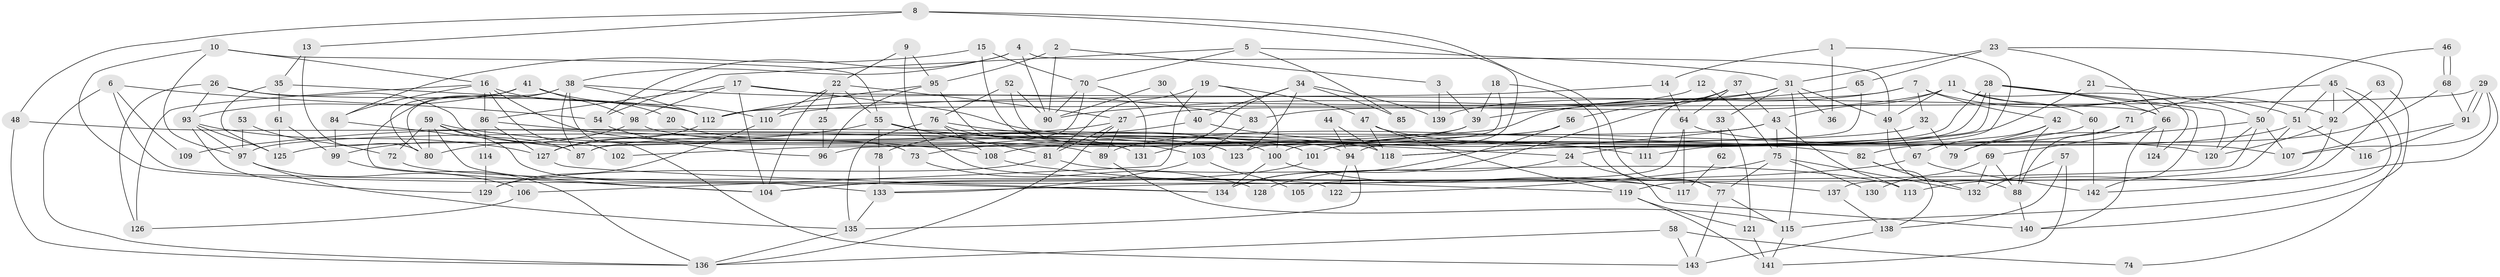 // Generated by graph-tools (version 1.1) at 2025/02/03/09/25 03:02:04]
// undirected, 143 vertices, 286 edges
graph export_dot {
graph [start="1"]
  node [color=gray90,style=filled];
  1;
  2;
  3;
  4;
  5;
  6;
  7;
  8;
  9;
  10;
  11;
  12;
  13;
  14;
  15;
  16;
  17;
  18;
  19;
  20;
  21;
  22;
  23;
  24;
  25;
  26;
  27;
  28;
  29;
  30;
  31;
  32;
  33;
  34;
  35;
  36;
  37;
  38;
  39;
  40;
  41;
  42;
  43;
  44;
  45;
  46;
  47;
  48;
  49;
  50;
  51;
  52;
  53;
  54;
  55;
  56;
  57;
  58;
  59;
  60;
  61;
  62;
  63;
  64;
  65;
  66;
  67;
  68;
  69;
  70;
  71;
  72;
  73;
  74;
  75;
  76;
  77;
  78;
  79;
  80;
  81;
  82;
  83;
  84;
  85;
  86;
  87;
  88;
  89;
  90;
  91;
  92;
  93;
  94;
  95;
  96;
  97;
  98;
  99;
  100;
  101;
  102;
  103;
  104;
  105;
  106;
  107;
  108;
  109;
  110;
  111;
  112;
  113;
  114;
  115;
  116;
  117;
  118;
  119;
  120;
  121;
  122;
  123;
  124;
  125;
  126;
  127;
  128;
  129;
  130;
  131;
  132;
  133;
  134;
  135;
  136;
  137;
  138;
  139;
  140;
  141;
  142;
  143;
  1 -- 14;
  1 -- 24;
  1 -- 36;
  2 -- 3;
  2 -- 95;
  2 -- 90;
  3 -- 39;
  3 -- 139;
  4 -- 90;
  4 -- 38;
  4 -- 49;
  4 -- 54;
  5 -- 54;
  5 -- 31;
  5 -- 70;
  5 -- 85;
  6 -- 122;
  6 -- 136;
  6 -- 54;
  6 -- 109;
  7 -- 42;
  7 -- 97;
  7 -- 32;
  7 -- 92;
  7 -- 139;
  8 -- 13;
  8 -- 77;
  8 -- 48;
  8 -- 100;
  9 -- 95;
  9 -- 22;
  9 -- 117;
  10 -- 55;
  10 -- 134;
  10 -- 16;
  10 -- 97;
  11 -- 60;
  11 -- 43;
  11 -- 49;
  11 -- 51;
  11 -- 83;
  11 -- 124;
  12 -- 75;
  12 -- 27;
  13 -- 35;
  13 -- 80;
  14 -- 110;
  14 -- 64;
  15 -- 70;
  15 -- 84;
  15 -- 123;
  16 -- 126;
  16 -- 20;
  16 -- 84;
  16 -- 86;
  16 -- 89;
  16 -- 102;
  17 -- 66;
  17 -- 104;
  17 -- 24;
  17 -- 86;
  17 -- 98;
  18 -- 39;
  18 -- 96;
  18 -- 77;
  19 -- 100;
  19 -- 81;
  19 -- 47;
  19 -- 106;
  20 -- 101;
  21 -- 50;
  21 -- 118;
  22 -- 110;
  22 -- 55;
  22 -- 25;
  22 -- 27;
  22 -- 104;
  23 -- 65;
  23 -- 31;
  23 -- 66;
  23 -- 142;
  24 -- 140;
  24 -- 128;
  25 -- 96;
  26 -- 112;
  26 -- 93;
  26 -- 73;
  26 -- 126;
  27 -- 136;
  27 -- 81;
  27 -- 89;
  27 -- 109;
  28 -- 142;
  28 -- 118;
  28 -- 66;
  28 -- 94;
  28 -- 120;
  28 -- 123;
  29 -- 107;
  29 -- 91;
  29 -- 91;
  29 -- 112;
  29 -- 113;
  30 -- 90;
  30 -- 40;
  31 -- 112;
  31 -- 49;
  31 -- 33;
  31 -- 36;
  31 -- 39;
  31 -- 115;
  32 -- 108;
  32 -- 79;
  33 -- 121;
  33 -- 62;
  34 -- 40;
  34 -- 123;
  34 -- 85;
  34 -- 131;
  34 -- 139;
  35 -- 125;
  35 -- 112;
  35 -- 61;
  37 -- 43;
  37 -- 64;
  37 -- 56;
  37 -- 111;
  37 -- 134;
  38 -- 112;
  38 -- 80;
  38 -- 83;
  38 -- 87;
  38 -- 104;
  38 -- 143;
  39 -- 127;
  39 -- 125;
  40 -- 111;
  40 -- 78;
  41 -- 98;
  41 -- 93;
  41 -- 80;
  41 -- 110;
  42 -- 67;
  42 -- 79;
  42 -- 88;
  43 -- 87;
  43 -- 75;
  43 -- 73;
  43 -- 113;
  44 -- 94;
  44 -- 118;
  45 -- 115;
  45 -- 92;
  45 -- 51;
  45 -- 71;
  45 -- 74;
  46 -- 50;
  46 -- 68;
  46 -- 68;
  47 -- 119;
  47 -- 118;
  47 -- 120;
  48 -- 136;
  48 -- 118;
  49 -- 67;
  49 -- 88;
  50 -- 133;
  50 -- 120;
  50 -- 79;
  50 -- 107;
  51 -- 111;
  51 -- 116;
  51 -- 119;
  52 -- 76;
  52 -- 101;
  52 -- 90;
  53 -- 97;
  53 -- 72;
  54 -- 96;
  55 -- 80;
  55 -- 81;
  55 -- 78;
  55 -- 82;
  56 -- 134;
  56 -- 102;
  57 -- 138;
  57 -- 132;
  57 -- 141;
  58 -- 136;
  58 -- 143;
  58 -- 74;
  59 -- 87;
  59 -- 104;
  59 -- 72;
  59 -- 80;
  59 -- 108;
  59 -- 133;
  60 -- 142;
  60 -- 89;
  61 -- 99;
  61 -- 125;
  62 -- 117;
  63 -- 92;
  63 -- 140;
  64 -- 107;
  64 -- 117;
  64 -- 105;
  65 -- 90;
  65 -- 101;
  66 -- 69;
  66 -- 124;
  66 -- 140;
  67 -- 104;
  67 -- 142;
  68 -- 82;
  68 -- 91;
  69 -- 88;
  69 -- 130;
  69 -- 132;
  70 -- 90;
  70 -- 87;
  70 -- 131;
  71 -- 88;
  71 -- 101;
  72 -- 119;
  73 -- 128;
  75 -- 77;
  75 -- 132;
  75 -- 122;
  75 -- 130;
  76 -- 135;
  76 -- 131;
  76 -- 100;
  76 -- 108;
  77 -- 115;
  77 -- 143;
  78 -- 133;
  81 -- 113;
  81 -- 129;
  82 -- 138;
  82 -- 132;
  83 -- 103;
  84 -- 87;
  84 -- 99;
  86 -- 94;
  86 -- 114;
  86 -- 127;
  88 -- 140;
  89 -- 115;
  91 -- 107;
  91 -- 116;
  92 -- 120;
  92 -- 137;
  93 -- 125;
  93 -- 127;
  93 -- 97;
  93 -- 129;
  94 -- 122;
  94 -- 135;
  95 -- 112;
  95 -- 103;
  95 -- 96;
  97 -- 106;
  97 -- 135;
  98 -- 123;
  98 -- 99;
  99 -- 136;
  100 -- 117;
  100 -- 134;
  101 -- 104;
  103 -- 133;
  103 -- 105;
  106 -- 126;
  108 -- 137;
  110 -- 129;
  112 -- 127;
  114 -- 129;
  115 -- 141;
  119 -- 141;
  119 -- 121;
  121 -- 141;
  127 -- 134;
  133 -- 135;
  135 -- 136;
  137 -- 138;
  138 -- 143;
}
